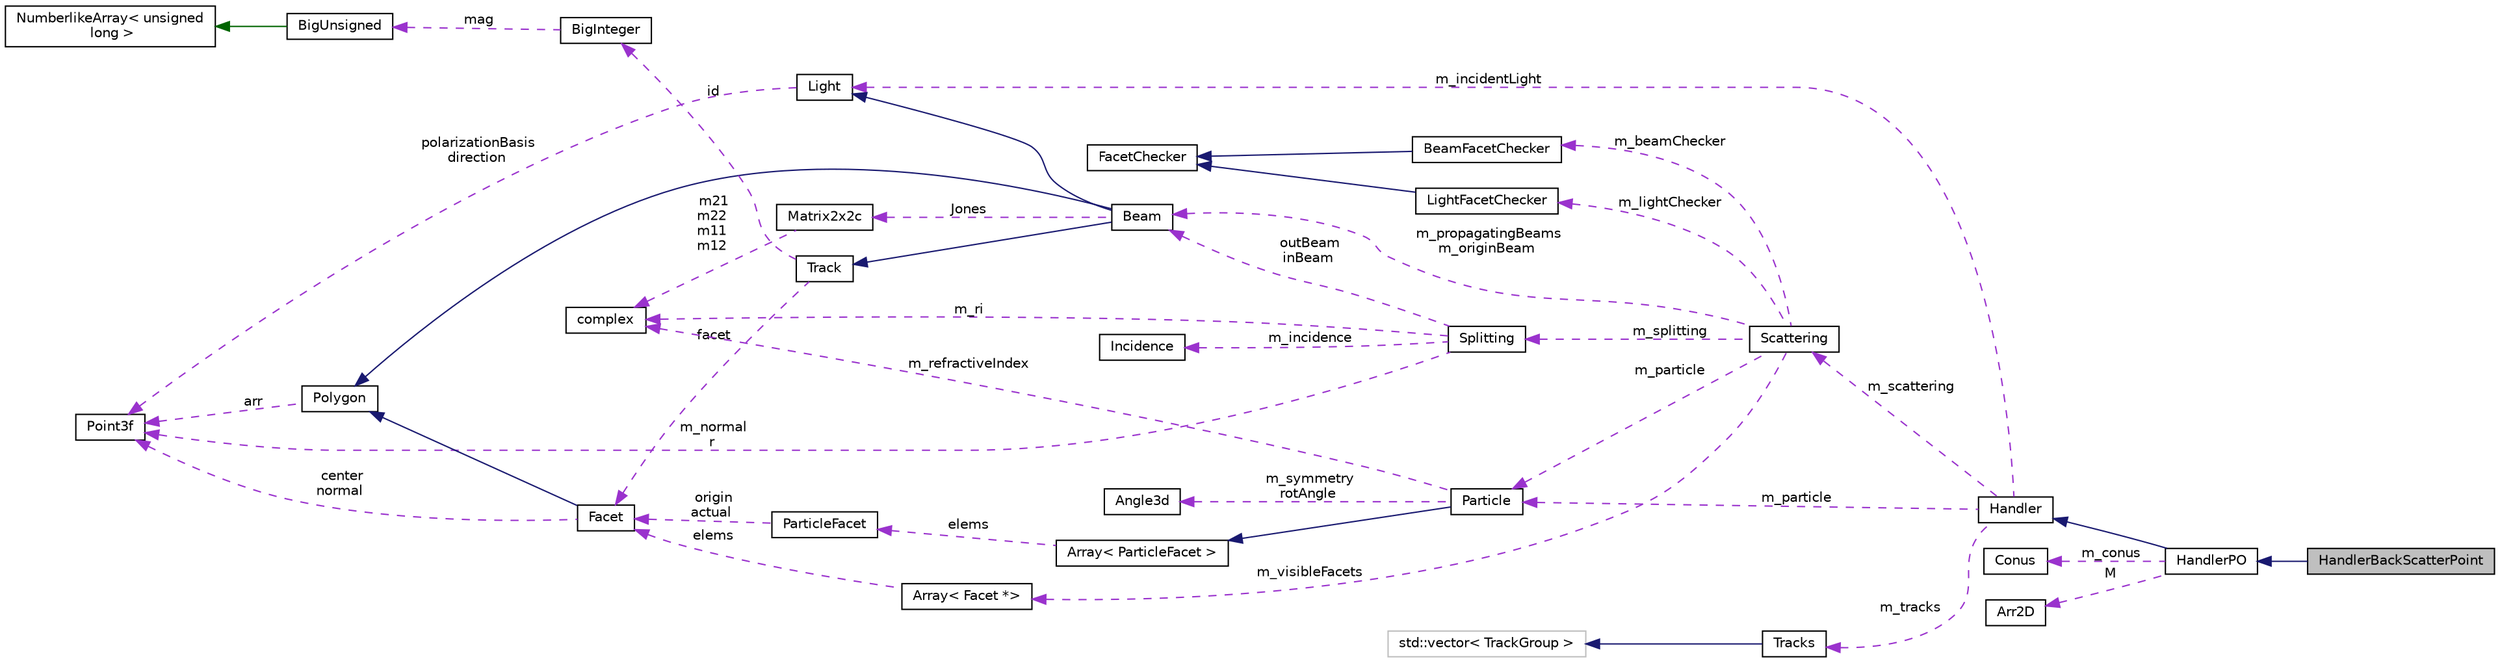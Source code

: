 digraph "HandlerBackScatterPoint"
{
  edge [fontname="Helvetica",fontsize="10",labelfontname="Helvetica",labelfontsize="10"];
  node [fontname="Helvetica",fontsize="10",shape=record];
  rankdir="LR";
  Node3 [label="HandlerBackScatterPoint",height=0.2,width=0.4,color="black", fillcolor="grey75", style="filled", fontcolor="black"];
  Node4 -> Node3 [dir="back",color="midnightblue",fontsize="10",style="solid",fontname="Helvetica"];
  Node4 [label="HandlerPO",height=0.2,width=0.4,color="black", fillcolor="white", style="filled",URL="$class_handler_p_o.html"];
  Node5 -> Node4 [dir="back",color="midnightblue",fontsize="10",style="solid",fontname="Helvetica"];
  Node5 [label="Handler",height=0.2,width=0.4,color="black", fillcolor="white", style="filled",URL="$class_handler.html"];
  Node6 -> Node5 [dir="back",color="darkorchid3",fontsize="10",style="dashed",label=" m_incidentLight" ,fontname="Helvetica"];
  Node6 [label="Light",height=0.2,width=0.4,color="black", fillcolor="white", style="filled",URL="$class_light.html"];
  Node7 -> Node6 [dir="back",color="darkorchid3",fontsize="10",style="dashed",label=" polarizationBasis\ndirection" ,fontname="Helvetica"];
  Node7 [label="Point3f",height=0.2,width=0.4,color="black", fillcolor="white", style="filled",URL="$struct_point3f.html",tooltip="The Point3 struct 3D coordinate point. "];
  Node8 -> Node5 [dir="back",color="darkorchid3",fontsize="10",style="dashed",label=" m_tracks" ,fontname="Helvetica"];
  Node8 [label="Tracks",height=0.2,width=0.4,color="black", fillcolor="white", style="filled",URL="$class_tracks.html"];
  Node9 -> Node8 [dir="back",color="midnightblue",fontsize="10",style="solid",fontname="Helvetica"];
  Node9 [label="std::vector\< TrackGroup \>",height=0.2,width=0.4,color="grey75", fillcolor="white", style="filled"];
  Node10 -> Node5 [dir="back",color="darkorchid3",fontsize="10",style="dashed",label=" m_particle" ,fontname="Helvetica"];
  Node10 [label="Particle",height=0.2,width=0.4,color="black", fillcolor="white", style="filled",URL="$class_particle.html",tooltip="The Particle class is the base class inherited by other concrete particle classes. Vertices are ordered by counterclock-wise direction if you see from outside. "];
  Node11 -> Node10 [dir="back",color="midnightblue",fontsize="10",style="solid",fontname="Helvetica"];
  Node11 [label="Array\< ParticleFacet \>",height=0.2,width=0.4,color="black", fillcolor="white", style="filled",URL="$class_array.html"];
  Node12 -> Node11 [dir="back",color="darkorchid3",fontsize="10",style="dashed",label=" elems" ,fontname="Helvetica"];
  Node12 [label="ParticleFacet",height=0.2,width=0.4,color="black", fillcolor="white", style="filled",URL="$struct_particle_facet.html"];
  Node13 -> Node12 [dir="back",color="darkorchid3",fontsize="10",style="dashed",label=" origin\nactual" ,fontname="Helvetica"];
  Node13 [label="Facet",height=0.2,width=0.4,color="black", fillcolor="white", style="filled",URL="$class_facet.html"];
  Node14 -> Node13 [dir="back",color="midnightblue",fontsize="10",style="solid",fontname="Helvetica"];
  Node14 [label="Polygon",height=0.2,width=0.4,color="black", fillcolor="white", style="filled",URL="$class_polygon.html",tooltip="Polygon consisted of 3-coordinate vertices. "];
  Node7 -> Node14 [dir="back",color="darkorchid3",fontsize="10",style="dashed",label=" arr" ,fontname="Helvetica"];
  Node7 -> Node13 [dir="back",color="darkorchid3",fontsize="10",style="dashed",label=" center\nnormal" ,fontname="Helvetica"];
  Node15 -> Node10 [dir="back",color="darkorchid3",fontsize="10",style="dashed",label=" m_refractiveIndex" ,fontname="Helvetica"];
  Node15 [label="complex",height=0.2,width=0.4,color="black", fillcolor="white", style="filled",URL="$classcomplex.html",tooltip="This class provides a complex numbers and operation with them. "];
  Node16 -> Node10 [dir="back",color="darkorchid3",fontsize="10",style="dashed",label=" m_symmetry\nrotAngle" ,fontname="Helvetica"];
  Node16 [label="Angle3d",height=0.2,width=0.4,color="black", fillcolor="white", style="filled",URL="$class_angle3d.html"];
  Node17 -> Node5 [dir="back",color="darkorchid3",fontsize="10",style="dashed",label=" m_scattering" ,fontname="Helvetica"];
  Node17 [label="Scattering",height=0.2,width=0.4,color="black", fillcolor="white", style="filled",URL="$class_scattering.html",tooltip="Produce a set of beams from a light that incident on a Particle. "];
  Node18 -> Node17 [dir="back",color="darkorchid3",fontsize="10",style="dashed",label=" m_lightChecker" ,fontname="Helvetica"];
  Node18 [label="LightFacetChecker",height=0.2,width=0.4,color="black", fillcolor="white", style="filled",URL="$class_light_facet_checker.html"];
  Node19 -> Node18 [dir="back",color="midnightblue",fontsize="10",style="solid",fontname="Helvetica"];
  Node19 [label="FacetChecker",height=0.2,width=0.4,color="black", fillcolor="white", style="filled",URL="$class_facet_checker.html"];
  Node20 -> Node17 [dir="back",color="darkorchid3",fontsize="10",style="dashed",label=" m_beamChecker" ,fontname="Helvetica"];
  Node20 [label="BeamFacetChecker",height=0.2,width=0.4,color="black", fillcolor="white", style="filled",URL="$class_beam_facet_checker.html"];
  Node19 -> Node20 [dir="back",color="midnightblue",fontsize="10",style="solid",fontname="Helvetica"];
  Node21 -> Node17 [dir="back",color="darkorchid3",fontsize="10",style="dashed",label=" m_visibleFacets" ,fontname="Helvetica"];
  Node21 [label="Array\< Facet *\>",height=0.2,width=0.4,color="black", fillcolor="white", style="filled",URL="$class_array.html"];
  Node13 -> Node21 [dir="back",color="darkorchid3",fontsize="10",style="dashed",label=" elems" ,fontname="Helvetica"];
  Node10 -> Node17 [dir="back",color="darkorchid3",fontsize="10",style="dashed",label=" m_particle" ,fontname="Helvetica"];
  Node22 -> Node17 [dir="back",color="darkorchid3",fontsize="10",style="dashed",label=" m_splitting" ,fontname="Helvetica"];
  Node22 [label="Splitting",height=0.2,width=0.4,color="black", fillcolor="white", style="filled",URL="$class_splitting.html"];
  Node15 -> Node22 [dir="back",color="darkorchid3",fontsize="10",style="dashed",label=" m_ri" ,fontname="Helvetica"];
  Node23 -> Node22 [dir="back",color="darkorchid3",fontsize="10",style="dashed",label=" m_incidence" ,fontname="Helvetica"];
  Node23 [label="Incidence",height=0.2,width=0.4,color="black", fillcolor="white", style="filled",URL="$class_incidence.html"];
  Node24 -> Node22 [dir="back",color="darkorchid3",fontsize="10",style="dashed",label=" outBeam\ninBeam" ,fontname="Helvetica"];
  Node24 [label="Beam",height=0.2,width=0.4,color="black", fillcolor="white", style="filled",URL="$class_beam.html",tooltip="A plane-parallel optical beam that is created by act of reflection / refraction when a light incident..."];
  Node14 -> Node24 [dir="back",color="midnightblue",fontsize="10",style="solid",fontname="Helvetica"];
  Node6 -> Node24 [dir="back",color="midnightblue",fontsize="10",style="solid",fontname="Helvetica"];
  Node25 -> Node24 [dir="back",color="midnightblue",fontsize="10",style="solid",fontname="Helvetica"];
  Node25 [label="Track",height=0.2,width=0.4,color="black", fillcolor="white", style="filled",URL="$class_track.html"];
  Node13 -> Node25 [dir="back",color="darkorchid3",fontsize="10",style="dashed",label=" facet" ,fontname="Helvetica"];
  Node26 -> Node25 [dir="back",color="darkorchid3",fontsize="10",style="dashed",label=" id" ,fontname="Helvetica"];
  Node26 [label="BigInteger",height=0.2,width=0.4,color="black", fillcolor="white", style="filled",URL="$class_big_integer.html"];
  Node27 -> Node26 [dir="back",color="darkorchid3",fontsize="10",style="dashed",label=" mag" ,fontname="Helvetica"];
  Node27 [label="BigUnsigned",height=0.2,width=0.4,color="black", fillcolor="white", style="filled",URL="$class_big_unsigned.html"];
  Node28 -> Node27 [dir="back",color="darkgreen",fontsize="10",style="solid",fontname="Helvetica"];
  Node28 [label="NumberlikeArray\< unsigned\l long \>",height=0.2,width=0.4,color="black", fillcolor="white", style="filled",URL="$class_numberlike_array.html"];
  Node29 -> Node24 [dir="back",color="darkorchid3",fontsize="10",style="dashed",label=" Jones" ,fontname="Helvetica"];
  Node29 [label="Matrix2x2c",height=0.2,width=0.4,color="black", fillcolor="white", style="filled",URL="$class_matrix2x2c.html",tooltip="The Matrix2x2c class Squad matrix with 4 complex elements (2x2) "];
  Node15 -> Node29 [dir="back",color="darkorchid3",fontsize="10",style="dashed",label=" m21\nm22\nm11\nm12" ,fontname="Helvetica"];
  Node7 -> Node22 [dir="back",color="darkorchid3",fontsize="10",style="dashed",label=" m_normal\nr" ,fontname="Helvetica"];
  Node24 -> Node17 [dir="back",color="darkorchid3",fontsize="10",style="dashed",label=" m_propagatingBeams\nm_originBeam" ,fontname="Helvetica"];
  Node30 -> Node4 [dir="back",color="darkorchid3",fontsize="10",style="dashed",label=" m_conus" ,fontname="Helvetica"];
  Node30 [label="Conus",height=0.2,width=0.4,color="black", fillcolor="white", style="filled",URL="$struct_conus.html",tooltip="The Cone struct Backscattering cone divided by cells. "];
  Node31 -> Node4 [dir="back",color="darkorchid3",fontsize="10",style="dashed",label=" M" ,fontname="Helvetica"];
  Node31 [label="Arr2D",height=0.2,width=0.4,color="black", fillcolor="white", style="filled",URL="$class_arr2_d.html",tooltip="The array with (N-rows x M-columns) dimensions of small real-value matrixes with (n x m) dimensions..."];
}
